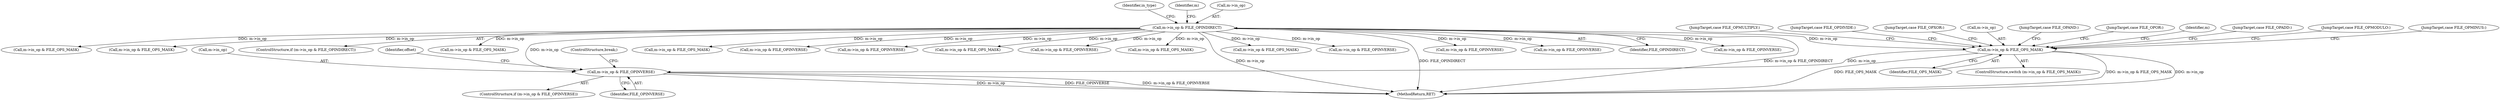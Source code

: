 digraph "0_file_6f737ddfadb596d7d4a993f7ed2141ffd664a81c@pointer" {
"1001213" [label="(Call,m->in_op & FILE_OPS_MASK)"];
"1000224" [label="(Call,m->in_op & FILE_OPINDIRECT)"];
"1001298" [label="(Call,m->in_op & FILE_OPINVERSE)"];
"1000624" [label="(Call,m->in_op & FILE_OPINVERSE)"];
"1000228" [label="(Identifier,FILE_OPINDIRECT)"];
"1001297" [label="(ControlStructure,if (m->in_op & FILE_OPINVERSE))"];
"1001246" [label="(JumpTarget,case FILE_OPADD:)"];
"1000417" [label="(Identifier,in_type)"];
"1001298" [label="(Call,m->in_op & FILE_OPINVERSE)"];
"1001073" [label="(Call,m->in_op & FILE_OPINVERSE)"];
"1000436" [label="(Call,m->in_op & FILE_OPS_MASK)"];
"1000660" [label="(Call,m->in_op & FILE_OPS_MASK)"];
"1001282" [label="(JumpTarget,case FILE_OPMODULO:)"];
"1001255" [label="(JumpTarget,case FILE_OPMINUS:)"];
"1000223" [label="(ControlStructure,if (m->in_op & FILE_OPINDIRECT))"];
"1000233" [label="(Identifier,m)"];
"1001264" [label="(JumpTarget,case FILE_OPMULTIPLY:)"];
"1001273" [label="(JumpTarget,case FILE_OPDIVIDE:)"];
"1000886" [label="(Call,m->in_op & FILE_OPS_MASK)"];
"1001237" [label="(JumpTarget,case FILE_OPXOR:)"];
"1000557" [label="(Call,m->in_op & FILE_OPS_MASK)"];
"1000953" [label="(Call,m->in_op & FILE_OPINVERSE)"];
"1001192" [label="(Call,m->in_op & FILE_OPINVERSE)"];
"1001214" [label="(Call,m->in_op)"];
"1001006" [label="(Call,m->in_op & FILE_OPS_MASK)"];
"1001219" [label="(JumpTarget,case FILE_OPAND:)"];
"1000225" [label="(Call,m->in_op)"];
"1001228" [label="(JumpTarget,case FILE_OPOR:)"];
"1001302" [label="(Identifier,FILE_OPINVERSE)"];
"1001213" [label="(Call,m->in_op & FILE_OPS_MASK)"];
"1001217" [label="(Identifier,FILE_OPS_MASK)"];
"1000521" [label="(Call,m->in_op & FILE_OPINVERSE)"];
"1000748" [label="(Call,m->in_op & FILE_OPS_MASK)"];
"1001300" [label="(Identifier,m)"];
"1001125" [label="(Call,m->in_op & FILE_OPS_MASK)"];
"1000224" [label="(Call,m->in_op & FILE_OPINDIRECT)"];
"1000727" [label="(Call,m->in_op & FILE_OPINVERSE)"];
"1001304" [label="(Identifier,offset)"];
"1001306" [label="(ControlStructure,break;)"];
"1000833" [label="(Call,m->in_op & FILE_OPINVERSE)"];
"1001212" [label="(ControlStructure,switch (m->in_op & FILE_OPS_MASK))"];
"1001777" [label="(MethodReturn,RET)"];
"1001299" [label="(Call,m->in_op)"];
"1001213" -> "1001212"  [label="AST: "];
"1001213" -> "1001217"  [label="CFG: "];
"1001214" -> "1001213"  [label="AST: "];
"1001217" -> "1001213"  [label="AST: "];
"1001219" -> "1001213"  [label="CFG: "];
"1001228" -> "1001213"  [label="CFG: "];
"1001237" -> "1001213"  [label="CFG: "];
"1001246" -> "1001213"  [label="CFG: "];
"1001255" -> "1001213"  [label="CFG: "];
"1001264" -> "1001213"  [label="CFG: "];
"1001273" -> "1001213"  [label="CFG: "];
"1001282" -> "1001213"  [label="CFG: "];
"1001300" -> "1001213"  [label="CFG: "];
"1001213" -> "1001777"  [label="DDG: m->in_op & FILE_OPS_MASK"];
"1001213" -> "1001777"  [label="DDG: m->in_op"];
"1001213" -> "1001777"  [label="DDG: FILE_OPS_MASK"];
"1000224" -> "1001213"  [label="DDG: m->in_op"];
"1001213" -> "1001298"  [label="DDG: m->in_op"];
"1000224" -> "1000223"  [label="AST: "];
"1000224" -> "1000228"  [label="CFG: "];
"1000225" -> "1000224"  [label="AST: "];
"1000228" -> "1000224"  [label="AST: "];
"1000233" -> "1000224"  [label="CFG: "];
"1000417" -> "1000224"  [label="CFG: "];
"1000224" -> "1001777"  [label="DDG: m->in_op"];
"1000224" -> "1001777"  [label="DDG: FILE_OPINDIRECT"];
"1000224" -> "1001777"  [label="DDG: m->in_op & FILE_OPINDIRECT"];
"1000224" -> "1000436"  [label="DDG: m->in_op"];
"1000224" -> "1000521"  [label="DDG: m->in_op"];
"1000224" -> "1000557"  [label="DDG: m->in_op"];
"1000224" -> "1000624"  [label="DDG: m->in_op"];
"1000224" -> "1000660"  [label="DDG: m->in_op"];
"1000224" -> "1000727"  [label="DDG: m->in_op"];
"1000224" -> "1000748"  [label="DDG: m->in_op"];
"1000224" -> "1000833"  [label="DDG: m->in_op"];
"1000224" -> "1000886"  [label="DDG: m->in_op"];
"1000224" -> "1000953"  [label="DDG: m->in_op"];
"1000224" -> "1001006"  [label="DDG: m->in_op"];
"1000224" -> "1001073"  [label="DDG: m->in_op"];
"1000224" -> "1001125"  [label="DDG: m->in_op"];
"1000224" -> "1001192"  [label="DDG: m->in_op"];
"1000224" -> "1001298"  [label="DDG: m->in_op"];
"1001298" -> "1001297"  [label="AST: "];
"1001298" -> "1001302"  [label="CFG: "];
"1001299" -> "1001298"  [label="AST: "];
"1001302" -> "1001298"  [label="AST: "];
"1001304" -> "1001298"  [label="CFG: "];
"1001306" -> "1001298"  [label="CFG: "];
"1001298" -> "1001777"  [label="DDG: m->in_op"];
"1001298" -> "1001777"  [label="DDG: FILE_OPINVERSE"];
"1001298" -> "1001777"  [label="DDG: m->in_op & FILE_OPINVERSE"];
}
